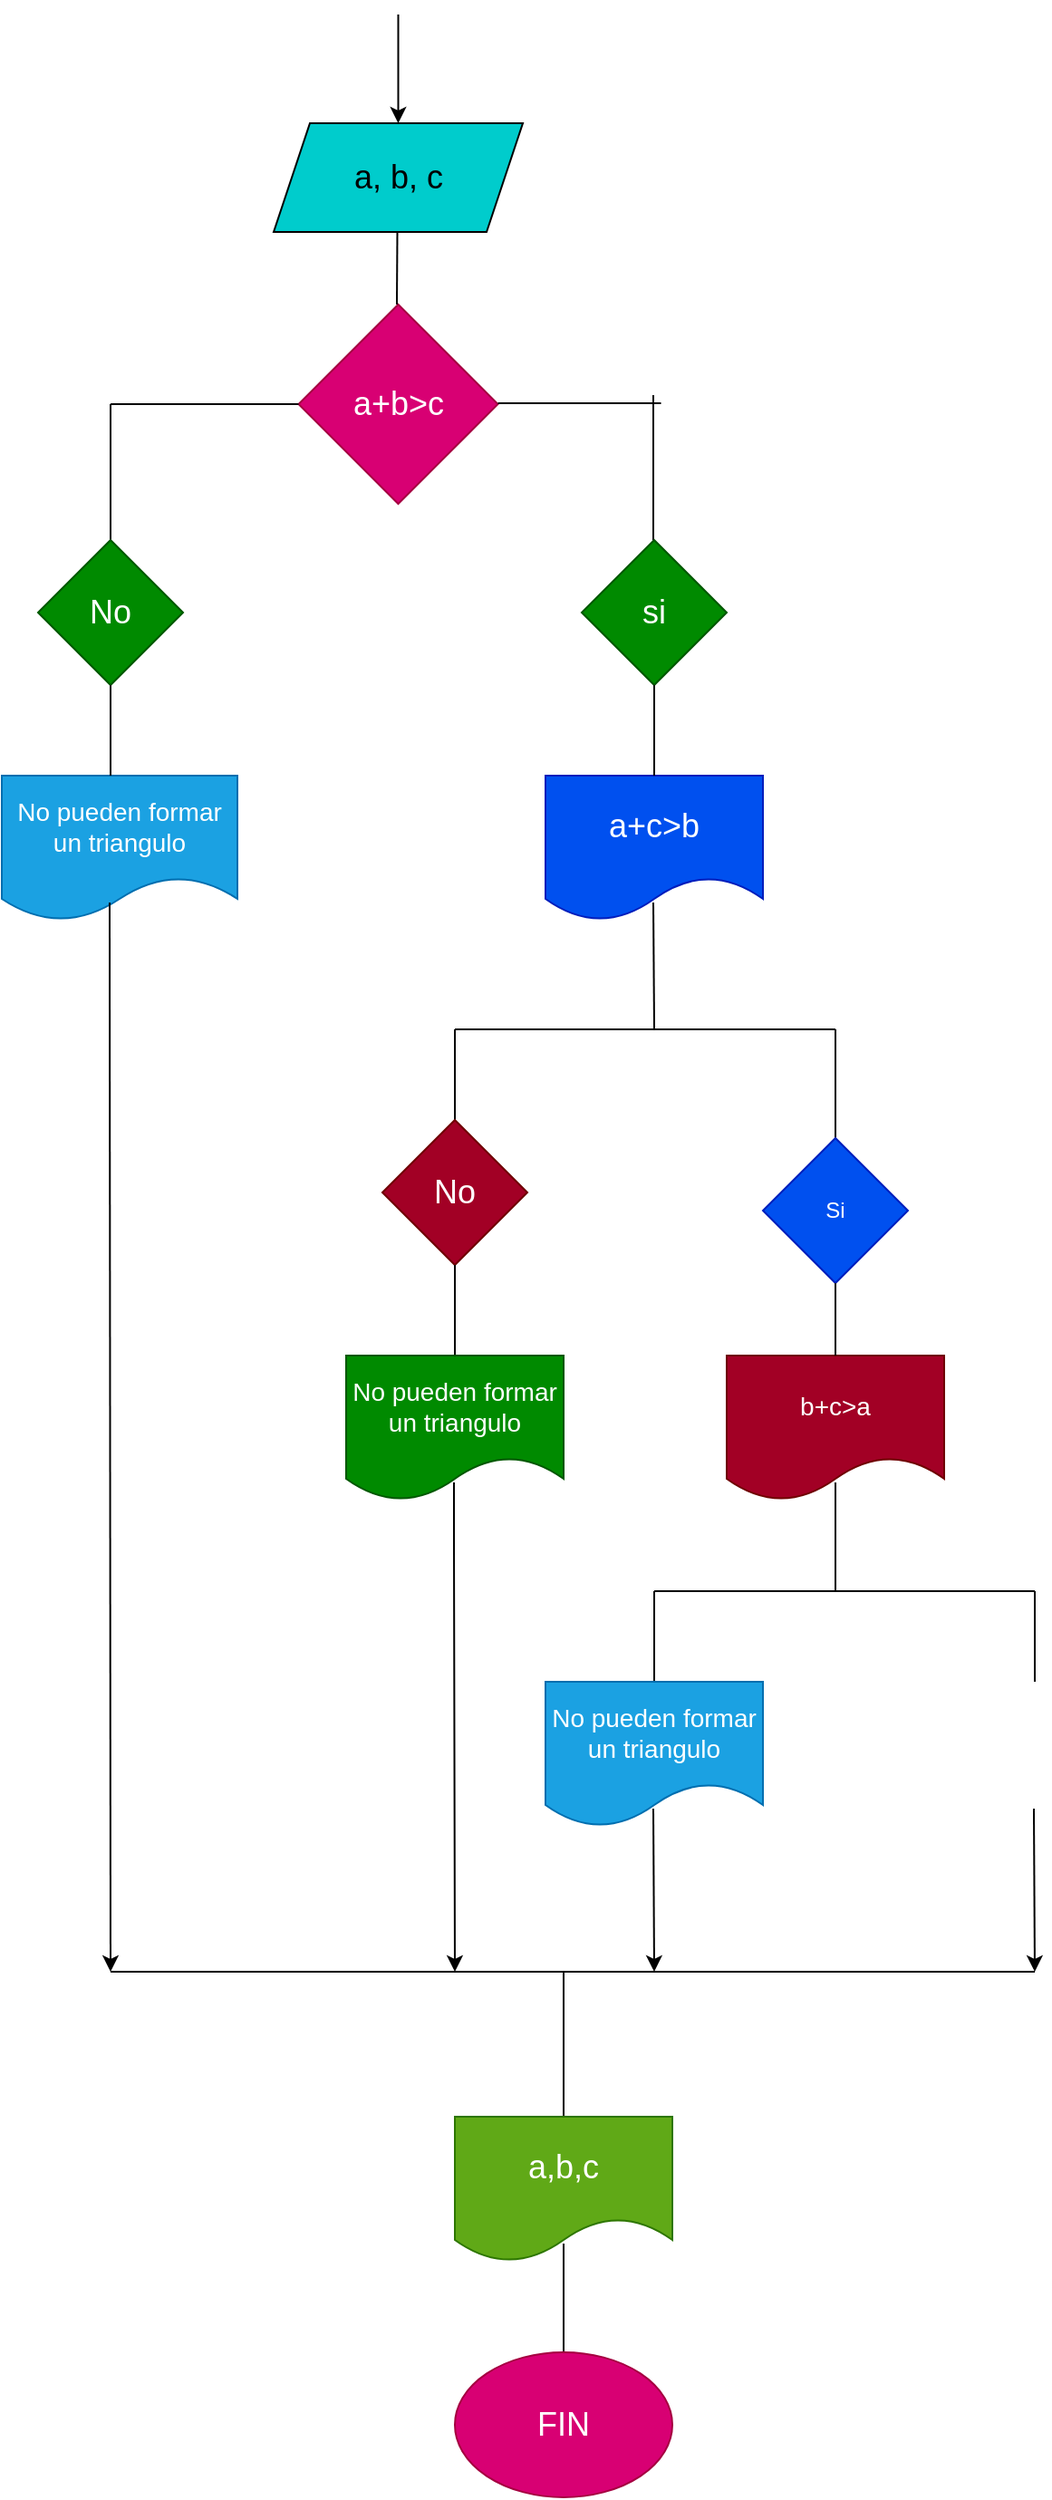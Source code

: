 <mxfile>
    <diagram id="q-yspXGt_0yPLwovN_8o" name="Página-1">
        <mxGraphModel dx="430" dy="457" grid="1" gridSize="10" guides="1" tooltips="1" connect="1" arrows="1" fold="1" page="1" pageScale="1" pageWidth="827" pageHeight="1169" math="0" shadow="0">
            <root>
                <mxCell id="0"/>
                <mxCell id="1" parent="0"/>
                <mxCell id="4" value="" style="edgeStyle=none;html=1;" edge="1" parent="1" target="5">
                    <mxGeometry relative="1" as="geometry">
                        <mxPoint x="258.75" y="80" as="sourcePoint"/>
                    </mxGeometry>
                </mxCell>
                <mxCell id="5" value="&lt;font style=&quot;font-size: 18px;&quot;&gt;a, b, c&lt;/font&gt;" style="shape=parallelogram;perimeter=parallelogramPerimeter;whiteSpace=wrap;html=1;fixedSize=1;fillColor=#00CCCC;" vertex="1" parent="1">
                    <mxGeometry x="190" y="140" width="137.5" height="60" as="geometry"/>
                </mxCell>
                <mxCell id="6" value="&lt;font style=&quot;font-size: 18px;&quot;&gt;a+b&amp;gt;c&lt;/font&gt;" style="rhombus;whiteSpace=wrap;html=1;fillColor=#d80073;fontColor=#ffffff;strokeColor=#A50040;" vertex="1" parent="1">
                    <mxGeometry x="203.75" y="240" width="110" height="110" as="geometry"/>
                </mxCell>
                <mxCell id="7" value="" style="endArrow=none;html=1;" edge="1" parent="1">
                    <mxGeometry width="50" height="50" relative="1" as="geometry">
                        <mxPoint x="258" y="240" as="sourcePoint"/>
                        <mxPoint x="258.25" y="200" as="targetPoint"/>
                    </mxGeometry>
                </mxCell>
                <mxCell id="8" value="" style="endArrow=none;html=1;" edge="1" parent="1">
                    <mxGeometry width="50" height="50" relative="1" as="geometry">
                        <mxPoint x="100" y="295" as="sourcePoint"/>
                        <mxPoint x="203.75" y="295" as="targetPoint"/>
                    </mxGeometry>
                </mxCell>
                <mxCell id="9" value="" style="endArrow=none;html=1;" edge="1" parent="1">
                    <mxGeometry width="50" height="50" relative="1" as="geometry">
                        <mxPoint x="100" y="295" as="sourcePoint"/>
                        <mxPoint x="100" y="375" as="targetPoint"/>
                    </mxGeometry>
                </mxCell>
                <mxCell id="10" value="&lt;font style=&quot;font-size: 14px;&quot;&gt;No pueden formar un triangulo&lt;/font&gt;" style="shape=document;whiteSpace=wrap;html=1;boundedLbl=1;fillColor=#1ba1e2;fontColor=#ffffff;strokeColor=#006EAF;" vertex="1" parent="1">
                    <mxGeometry x="40" y="500" width="130" height="80" as="geometry"/>
                </mxCell>
                <mxCell id="11" value="&lt;font style=&quot;font-size: 18px;&quot;&gt;No&lt;/font&gt;" style="rhombus;whiteSpace=wrap;html=1;fillColor=#008a00;fontColor=#ffffff;strokeColor=#005700;" vertex="1" parent="1">
                    <mxGeometry x="60" y="370" width="80" height="80" as="geometry"/>
                </mxCell>
                <mxCell id="12" value="" style="endArrow=none;html=1;" edge="1" parent="1">
                    <mxGeometry width="50" height="50" relative="1" as="geometry">
                        <mxPoint x="100" y="500" as="sourcePoint"/>
                        <mxPoint x="100" y="450" as="targetPoint"/>
                    </mxGeometry>
                </mxCell>
                <mxCell id="13" value="" style="endArrow=none;html=1;" edge="1" parent="1">
                    <mxGeometry width="50" height="50" relative="1" as="geometry">
                        <mxPoint x="399.5" y="290" as="sourcePoint"/>
                        <mxPoint x="399.5" y="370" as="targetPoint"/>
                    </mxGeometry>
                </mxCell>
                <mxCell id="14" value="&lt;font style=&quot;font-size: 18px;&quot;&gt;a+c&amp;gt;b&lt;/font&gt;" style="shape=document;whiteSpace=wrap;html=1;boundedLbl=1;fillColor=#0050ef;fontColor=#ffffff;strokeColor=#001DBC;" vertex="1" parent="1">
                    <mxGeometry x="340" y="500" width="120" height="80" as="geometry"/>
                </mxCell>
                <mxCell id="15" value="&lt;font style=&quot;font-size: 18px;&quot;&gt;si&lt;/font&gt;" style="rhombus;whiteSpace=wrap;html=1;fillColor=#008a00;fontColor=#ffffff;strokeColor=#005700;" vertex="1" parent="1">
                    <mxGeometry x="360" y="370" width="80" height="80" as="geometry"/>
                </mxCell>
                <mxCell id="16" value="" style="endArrow=none;html=1;" edge="1" parent="1">
                    <mxGeometry width="50" height="50" relative="1" as="geometry">
                        <mxPoint x="400" y="500" as="sourcePoint"/>
                        <mxPoint x="400" y="450" as="targetPoint"/>
                    </mxGeometry>
                </mxCell>
                <mxCell id="17" value="" style="endArrow=none;html=1;" edge="1" parent="1">
                    <mxGeometry width="50" height="50" relative="1" as="geometry">
                        <mxPoint x="313.75" y="294.5" as="sourcePoint"/>
                        <mxPoint x="403.75" y="294.5" as="targetPoint"/>
                    </mxGeometry>
                </mxCell>
                <mxCell id="18" value="" style="endArrow=none;html=1;" edge="1" parent="1">
                    <mxGeometry width="50" height="50" relative="1" as="geometry">
                        <mxPoint x="400" y="640" as="sourcePoint"/>
                        <mxPoint x="399.5" y="570" as="targetPoint"/>
                    </mxGeometry>
                </mxCell>
                <mxCell id="19" value="" style="endArrow=none;html=1;" edge="1" parent="1">
                    <mxGeometry width="50" height="50" relative="1" as="geometry">
                        <mxPoint x="290" y="640" as="sourcePoint"/>
                        <mxPoint x="400" y="640" as="targetPoint"/>
                    </mxGeometry>
                </mxCell>
                <mxCell id="20" value="" style="endArrow=none;html=1;" edge="1" parent="1">
                    <mxGeometry width="50" height="50" relative="1" as="geometry">
                        <mxPoint x="290" y="690" as="sourcePoint"/>
                        <mxPoint x="290" y="640" as="targetPoint"/>
                    </mxGeometry>
                </mxCell>
                <mxCell id="21" value="&lt;font style=&quot;font-size: 18px;&quot;&gt;No&lt;/font&gt;" style="rhombus;whiteSpace=wrap;html=1;fillColor=#a20025;fontColor=#ffffff;strokeColor=#6F0000;" vertex="1" parent="1">
                    <mxGeometry x="250" y="690" width="80" height="80" as="geometry"/>
                </mxCell>
                <mxCell id="22" value="" style="endArrow=none;html=1;" edge="1" parent="1">
                    <mxGeometry width="50" height="50" relative="1" as="geometry">
                        <mxPoint x="290" y="820" as="sourcePoint"/>
                        <mxPoint x="290" y="770" as="targetPoint"/>
                    </mxGeometry>
                </mxCell>
                <mxCell id="23" value="&lt;font style=&quot;font-size: 14px;&quot;&gt;No pueden formar un triangulo&lt;/font&gt;" style="shape=document;whiteSpace=wrap;html=1;boundedLbl=1;fillColor=#008a00;fontColor=#ffffff;strokeColor=#005700;" vertex="1" parent="1">
                    <mxGeometry x="230" y="820" width="120" height="80" as="geometry"/>
                </mxCell>
                <mxCell id="24" value="" style="endArrow=none;html=1;" edge="1" parent="1">
                    <mxGeometry width="50" height="50" relative="1" as="geometry">
                        <mxPoint x="400" y="640" as="sourcePoint"/>
                        <mxPoint x="500" y="640" as="targetPoint"/>
                    </mxGeometry>
                </mxCell>
                <mxCell id="25" value="" style="endArrow=none;html=1;" edge="1" parent="1">
                    <mxGeometry width="50" height="50" relative="1" as="geometry">
                        <mxPoint x="500" y="700" as="sourcePoint"/>
                        <mxPoint x="500" y="640" as="targetPoint"/>
                    </mxGeometry>
                </mxCell>
                <mxCell id="26" value="Si" style="rhombus;whiteSpace=wrap;html=1;fillColor=#0050ef;fontColor=#ffffff;strokeColor=#001DBC;" vertex="1" parent="1">
                    <mxGeometry x="460" y="700" width="80" height="80" as="geometry"/>
                </mxCell>
                <mxCell id="27" value="&lt;font style=&quot;font-size: 14px;&quot;&gt;b+c&amp;gt;a&lt;/font&gt;" style="shape=document;whiteSpace=wrap;html=1;boundedLbl=1;fillColor=#a20025;fontColor=#ffffff;strokeColor=#6F0000;" vertex="1" parent="1">
                    <mxGeometry x="440" y="820" width="120" height="80" as="geometry"/>
                </mxCell>
                <mxCell id="28" value="" style="endArrow=none;html=1;exitX=0.5;exitY=0;exitDx=0;exitDy=0;" edge="1" parent="1" source="27">
                    <mxGeometry width="50" height="50" relative="1" as="geometry">
                        <mxPoint x="500" y="830" as="sourcePoint"/>
                        <mxPoint x="500" y="780" as="targetPoint"/>
                    </mxGeometry>
                </mxCell>
                <mxCell id="29" value="" style="endArrow=none;html=1;" edge="1" parent="1">
                    <mxGeometry width="50" height="50" relative="1" as="geometry">
                        <mxPoint x="500" y="950" as="sourcePoint"/>
                        <mxPoint x="500" y="890" as="targetPoint"/>
                    </mxGeometry>
                </mxCell>
                <mxCell id="30" value="" style="endArrow=none;html=1;" edge="1" parent="1">
                    <mxGeometry width="50" height="50" relative="1" as="geometry">
                        <mxPoint x="400" y="950" as="sourcePoint"/>
                        <mxPoint x="500" y="950" as="targetPoint"/>
                    </mxGeometry>
                </mxCell>
                <mxCell id="31" value="" style="endArrow=none;html=1;" edge="1" parent="1">
                    <mxGeometry width="50" height="50" relative="1" as="geometry">
                        <mxPoint x="490" y="850" as="sourcePoint"/>
                        <mxPoint x="490" y="850" as="targetPoint"/>
                    </mxGeometry>
                </mxCell>
                <mxCell id="32" value="" style="endArrow=none;html=1;" edge="1" parent="1">
                    <mxGeometry width="50" height="50" relative="1" as="geometry">
                        <mxPoint x="500" y="950" as="sourcePoint"/>
                        <mxPoint x="610" y="950" as="targetPoint"/>
                    </mxGeometry>
                </mxCell>
                <mxCell id="33" value="" style="endArrow=none;html=1;" edge="1" parent="1">
                    <mxGeometry width="50" height="50" relative="1" as="geometry">
                        <mxPoint x="400" y="1000" as="sourcePoint"/>
                        <mxPoint x="400" y="950" as="targetPoint"/>
                    </mxGeometry>
                </mxCell>
                <mxCell id="34" value="" style="endArrow=none;html=1;" edge="1" parent="1">
                    <mxGeometry width="50" height="50" relative="1" as="geometry">
                        <mxPoint x="610" y="1000" as="sourcePoint"/>
                        <mxPoint x="610" y="950" as="targetPoint"/>
                    </mxGeometry>
                </mxCell>
                <mxCell id="35" value="&lt;font style=&quot;font-size: 14px;&quot;&gt;No pueden formar un triangulo&lt;/font&gt;" style="shape=document;whiteSpace=wrap;html=1;boundedLbl=1;fillColor=#1ba1e2;fontColor=#ffffff;strokeColor=#006EAF;" vertex="1" parent="1">
                    <mxGeometry x="340" y="1000" width="120" height="80" as="geometry"/>
                </mxCell>
                <mxCell id="36" value="" style="endArrow=classic;html=1;" edge="1" parent="1">
                    <mxGeometry width="50" height="50" relative="1" as="geometry">
                        <mxPoint x="399.5" y="1070" as="sourcePoint"/>
                        <mxPoint x="400" y="1160" as="targetPoint"/>
                    </mxGeometry>
                </mxCell>
                <mxCell id="37" value="" style="endArrow=classic;html=1;" edge="1" parent="1">
                    <mxGeometry width="50" height="50" relative="1" as="geometry">
                        <mxPoint x="609.5" y="1070" as="sourcePoint"/>
                        <mxPoint x="610" y="1160" as="targetPoint"/>
                    </mxGeometry>
                </mxCell>
                <mxCell id="38" value="" style="endArrow=none;html=1;" edge="1" parent="1">
                    <mxGeometry width="50" height="50" relative="1" as="geometry">
                        <mxPoint x="100" y="1160" as="sourcePoint"/>
                        <mxPoint x="610" y="1160" as="targetPoint"/>
                    </mxGeometry>
                </mxCell>
                <mxCell id="39" value="" style="endArrow=classic;html=1;" edge="1" parent="1">
                    <mxGeometry width="50" height="50" relative="1" as="geometry">
                        <mxPoint x="99.5" y="570" as="sourcePoint"/>
                        <mxPoint x="100" y="1160" as="targetPoint"/>
                    </mxGeometry>
                </mxCell>
                <mxCell id="40" value="" style="endArrow=classic;html=1;" edge="1" parent="1">
                    <mxGeometry width="50" height="50" relative="1" as="geometry">
                        <mxPoint x="289.5" y="890" as="sourcePoint"/>
                        <mxPoint x="290" y="1160" as="targetPoint"/>
                        <Array as="points">
                            <mxPoint x="289.5" y="920"/>
                        </Array>
                    </mxGeometry>
                </mxCell>
                <mxCell id="41" value="" style="endArrow=none;html=1;fontSize=14;" edge="1" parent="1">
                    <mxGeometry width="50" height="50" relative="1" as="geometry">
                        <mxPoint x="350" y="1240" as="sourcePoint"/>
                        <mxPoint x="350" y="1160" as="targetPoint"/>
                    </mxGeometry>
                </mxCell>
                <mxCell id="42" value="&lt;font style=&quot;font-size: 18px;&quot;&gt;a,b,c&lt;/font&gt;" style="shape=document;whiteSpace=wrap;html=1;boundedLbl=1;fontSize=14;fillColor=#60a917;fontColor=#ffffff;strokeColor=#2D7600;" vertex="1" parent="1">
                    <mxGeometry x="290" y="1240" width="120" height="80" as="geometry"/>
                </mxCell>
                <mxCell id="43" value="" style="endArrow=none;html=1;fontSize=18;" edge="1" parent="1">
                    <mxGeometry width="50" height="50" relative="1" as="geometry">
                        <mxPoint x="350" y="1370" as="sourcePoint"/>
                        <mxPoint x="350" y="1310" as="targetPoint"/>
                    </mxGeometry>
                </mxCell>
                <mxCell id="44" value="FIN" style="ellipse;whiteSpace=wrap;html=1;fontSize=18;fillColor=#d80073;fontColor=#ffffff;strokeColor=#A50040;" vertex="1" parent="1">
                    <mxGeometry x="290" y="1370" width="120" height="80" as="geometry"/>
                </mxCell>
            </root>
        </mxGraphModel>
    </diagram>
</mxfile>